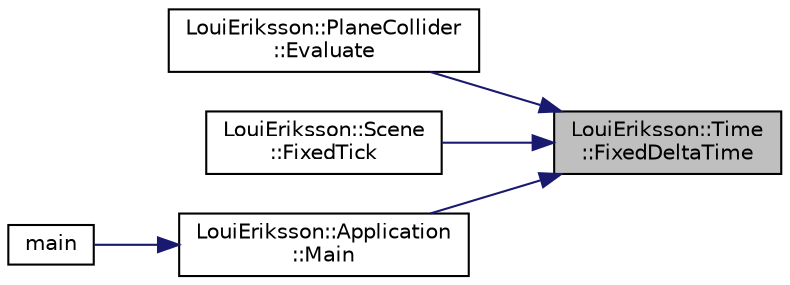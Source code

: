 digraph "LouiEriksson::Time::FixedDeltaTime"
{
 // LATEX_PDF_SIZE
  edge [fontname="Helvetica",fontsize="10",labelfontname="Helvetica",labelfontsize="10"];
  node [fontname="Helvetica",fontsize="10",shape=record];
  rankdir="RL";
  Node1 [label="LouiEriksson::Time\l::FixedDeltaTime",height=0.2,width=0.4,color="black", fillcolor="grey75", style="filled", fontcolor="black",tooltip=" "];
  Node1 -> Node2 [dir="back",color="midnightblue",fontsize="10",style="solid",fontname="Helvetica"];
  Node2 [label="LouiEriksson::PlaneCollider\l::Evaluate",height=0.2,width=0.4,color="black", fillcolor="white", style="filled",URL="$class_loui_eriksson_1_1_plane_collider.html#a0188cf20b1cc44ac8f95e8f39bbaef9f",tooltip=" "];
  Node1 -> Node3 [dir="back",color="midnightblue",fontsize="10",style="solid",fontname="Helvetica"];
  Node3 [label="LouiEriksson::Scene\l::FixedTick",height=0.2,width=0.4,color="black", fillcolor="white", style="filled",URL="$class_loui_eriksson_1_1_scene.html#aaa09a5daf8477644de07d1de9576af89",tooltip="Called every physics update."];
  Node1 -> Node4 [dir="back",color="midnightblue",fontsize="10",style="solid",fontname="Helvetica"];
  Node4 [label="LouiEriksson::Application\l::Main",height=0.2,width=0.4,color="black", fillcolor="white", style="filled",URL="$class_loui_eriksson_1_1_application.html#a3cd3d52cd7a0b2520ab7b53159214657",tooltip="Main function of the application."];
  Node4 -> Node5 [dir="back",color="midnightblue",fontsize="10",style="solid",fontname="Helvetica"];
  Node5 [label="main",height=0.2,width=0.4,color="black", fillcolor="white", style="filled",URL="$main_8cpp.html#ada43c5bcc6e53f1ba4a4ae205e0f24c6",tooltip="Entry point for the program."];
}
